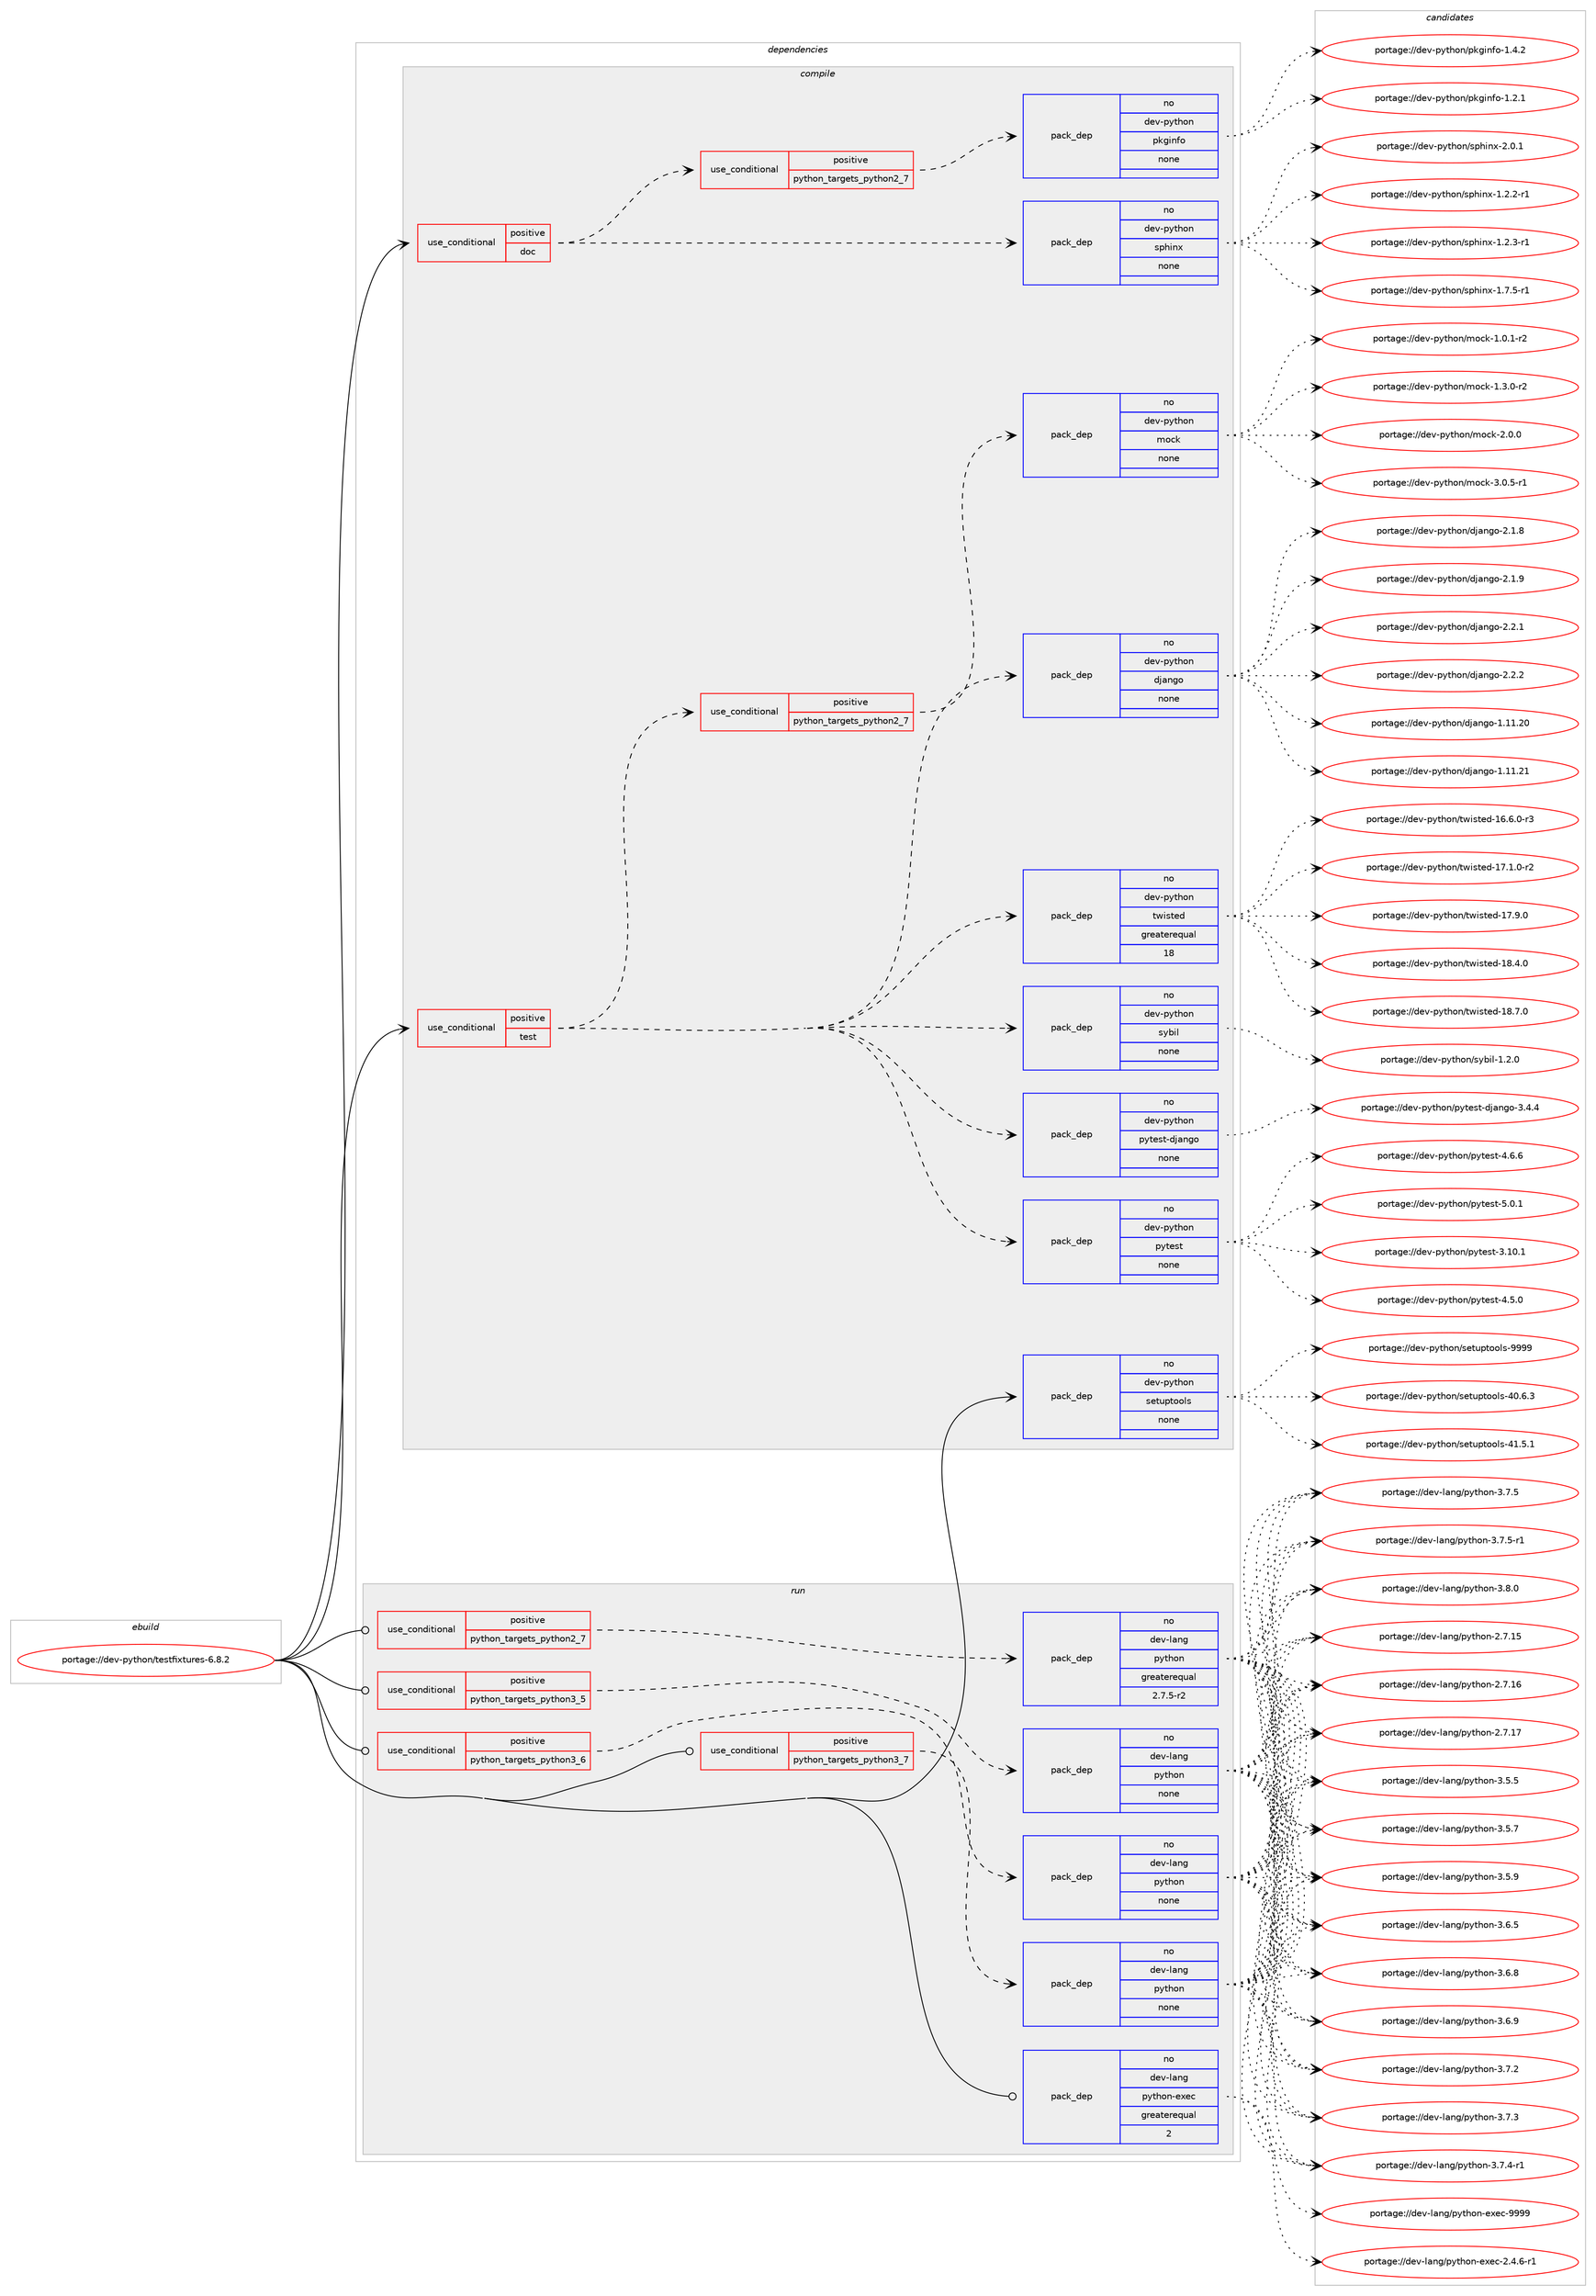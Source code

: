 digraph prolog {

# *************
# Graph options
# *************

newrank=true;
concentrate=true;
compound=true;
graph [rankdir=LR,fontname=Helvetica,fontsize=10,ranksep=1.5];#, ranksep=2.5, nodesep=0.2];
edge  [arrowhead=vee];
node  [fontname=Helvetica,fontsize=10];

# **********
# The ebuild
# **********

subgraph cluster_leftcol {
color=gray;
rank=same;
label=<<i>ebuild</i>>;
id [label="portage://dev-python/testfixtures-6.8.2", color=red, width=4, href="../dev-python/testfixtures-6.8.2.svg"];
}

# ****************
# The dependencies
# ****************

subgraph cluster_midcol {
color=gray;
label=<<i>dependencies</i>>;
subgraph cluster_compile {
fillcolor="#eeeeee";
style=filled;
label=<<i>compile</i>>;
subgraph cond39669 {
dependency175450 [label=<<TABLE BORDER="0" CELLBORDER="1" CELLSPACING="0" CELLPADDING="4"><TR><TD ROWSPAN="3" CELLPADDING="10">use_conditional</TD></TR><TR><TD>positive</TD></TR><TR><TD>doc</TD></TR></TABLE>>, shape=none, color=red];
subgraph pack132377 {
dependency175451 [label=<<TABLE BORDER="0" CELLBORDER="1" CELLSPACING="0" CELLPADDING="4" WIDTH="220"><TR><TD ROWSPAN="6" CELLPADDING="30">pack_dep</TD></TR><TR><TD WIDTH="110">no</TD></TR><TR><TD>dev-python</TD></TR><TR><TD>sphinx</TD></TR><TR><TD>none</TD></TR><TR><TD></TD></TR></TABLE>>, shape=none, color=blue];
}
dependency175450:e -> dependency175451:w [weight=20,style="dashed",arrowhead="vee"];
subgraph cond39670 {
dependency175452 [label=<<TABLE BORDER="0" CELLBORDER="1" CELLSPACING="0" CELLPADDING="4"><TR><TD ROWSPAN="3" CELLPADDING="10">use_conditional</TD></TR><TR><TD>positive</TD></TR><TR><TD>python_targets_python2_7</TD></TR></TABLE>>, shape=none, color=red];
subgraph pack132378 {
dependency175453 [label=<<TABLE BORDER="0" CELLBORDER="1" CELLSPACING="0" CELLPADDING="4" WIDTH="220"><TR><TD ROWSPAN="6" CELLPADDING="30">pack_dep</TD></TR><TR><TD WIDTH="110">no</TD></TR><TR><TD>dev-python</TD></TR><TR><TD>pkginfo</TD></TR><TR><TD>none</TD></TR><TR><TD></TD></TR></TABLE>>, shape=none, color=blue];
}
dependency175452:e -> dependency175453:w [weight=20,style="dashed",arrowhead="vee"];
}
dependency175450:e -> dependency175452:w [weight=20,style="dashed",arrowhead="vee"];
}
id:e -> dependency175450:w [weight=20,style="solid",arrowhead="vee"];
subgraph cond39671 {
dependency175454 [label=<<TABLE BORDER="0" CELLBORDER="1" CELLSPACING="0" CELLPADDING="4"><TR><TD ROWSPAN="3" CELLPADDING="10">use_conditional</TD></TR><TR><TD>positive</TD></TR><TR><TD>test</TD></TR></TABLE>>, shape=none, color=red];
subgraph pack132379 {
dependency175455 [label=<<TABLE BORDER="0" CELLBORDER="1" CELLSPACING="0" CELLPADDING="4" WIDTH="220"><TR><TD ROWSPAN="6" CELLPADDING="30">pack_dep</TD></TR><TR><TD WIDTH="110">no</TD></TR><TR><TD>dev-python</TD></TR><TR><TD>django</TD></TR><TR><TD>none</TD></TR><TR><TD></TD></TR></TABLE>>, shape=none, color=blue];
}
dependency175454:e -> dependency175455:w [weight=20,style="dashed",arrowhead="vee"];
subgraph cond39672 {
dependency175456 [label=<<TABLE BORDER="0" CELLBORDER="1" CELLSPACING="0" CELLPADDING="4"><TR><TD ROWSPAN="3" CELLPADDING="10">use_conditional</TD></TR><TR><TD>positive</TD></TR><TR><TD>python_targets_python2_7</TD></TR></TABLE>>, shape=none, color=red];
subgraph pack132380 {
dependency175457 [label=<<TABLE BORDER="0" CELLBORDER="1" CELLSPACING="0" CELLPADDING="4" WIDTH="220"><TR><TD ROWSPAN="6" CELLPADDING="30">pack_dep</TD></TR><TR><TD WIDTH="110">no</TD></TR><TR><TD>dev-python</TD></TR><TR><TD>mock</TD></TR><TR><TD>none</TD></TR><TR><TD></TD></TR></TABLE>>, shape=none, color=blue];
}
dependency175456:e -> dependency175457:w [weight=20,style="dashed",arrowhead="vee"];
}
dependency175454:e -> dependency175456:w [weight=20,style="dashed",arrowhead="vee"];
subgraph pack132381 {
dependency175458 [label=<<TABLE BORDER="0" CELLBORDER="1" CELLSPACING="0" CELLPADDING="4" WIDTH="220"><TR><TD ROWSPAN="6" CELLPADDING="30">pack_dep</TD></TR><TR><TD WIDTH="110">no</TD></TR><TR><TD>dev-python</TD></TR><TR><TD>pytest</TD></TR><TR><TD>none</TD></TR><TR><TD></TD></TR></TABLE>>, shape=none, color=blue];
}
dependency175454:e -> dependency175458:w [weight=20,style="dashed",arrowhead="vee"];
subgraph pack132382 {
dependency175459 [label=<<TABLE BORDER="0" CELLBORDER="1" CELLSPACING="0" CELLPADDING="4" WIDTH="220"><TR><TD ROWSPAN="6" CELLPADDING="30">pack_dep</TD></TR><TR><TD WIDTH="110">no</TD></TR><TR><TD>dev-python</TD></TR><TR><TD>pytest-django</TD></TR><TR><TD>none</TD></TR><TR><TD></TD></TR></TABLE>>, shape=none, color=blue];
}
dependency175454:e -> dependency175459:w [weight=20,style="dashed",arrowhead="vee"];
subgraph pack132383 {
dependency175460 [label=<<TABLE BORDER="0" CELLBORDER="1" CELLSPACING="0" CELLPADDING="4" WIDTH="220"><TR><TD ROWSPAN="6" CELLPADDING="30">pack_dep</TD></TR><TR><TD WIDTH="110">no</TD></TR><TR><TD>dev-python</TD></TR><TR><TD>sybil</TD></TR><TR><TD>none</TD></TR><TR><TD></TD></TR></TABLE>>, shape=none, color=blue];
}
dependency175454:e -> dependency175460:w [weight=20,style="dashed",arrowhead="vee"];
subgraph pack132384 {
dependency175461 [label=<<TABLE BORDER="0" CELLBORDER="1" CELLSPACING="0" CELLPADDING="4" WIDTH="220"><TR><TD ROWSPAN="6" CELLPADDING="30">pack_dep</TD></TR><TR><TD WIDTH="110">no</TD></TR><TR><TD>dev-python</TD></TR><TR><TD>twisted</TD></TR><TR><TD>greaterequal</TD></TR><TR><TD>18</TD></TR></TABLE>>, shape=none, color=blue];
}
dependency175454:e -> dependency175461:w [weight=20,style="dashed",arrowhead="vee"];
}
id:e -> dependency175454:w [weight=20,style="solid",arrowhead="vee"];
subgraph pack132385 {
dependency175462 [label=<<TABLE BORDER="0" CELLBORDER="1" CELLSPACING="0" CELLPADDING="4" WIDTH="220"><TR><TD ROWSPAN="6" CELLPADDING="30">pack_dep</TD></TR><TR><TD WIDTH="110">no</TD></TR><TR><TD>dev-python</TD></TR><TR><TD>setuptools</TD></TR><TR><TD>none</TD></TR><TR><TD></TD></TR></TABLE>>, shape=none, color=blue];
}
id:e -> dependency175462:w [weight=20,style="solid",arrowhead="vee"];
}
subgraph cluster_compileandrun {
fillcolor="#eeeeee";
style=filled;
label=<<i>compile and run</i>>;
}
subgraph cluster_run {
fillcolor="#eeeeee";
style=filled;
label=<<i>run</i>>;
subgraph cond39673 {
dependency175463 [label=<<TABLE BORDER="0" CELLBORDER="1" CELLSPACING="0" CELLPADDING="4"><TR><TD ROWSPAN="3" CELLPADDING="10">use_conditional</TD></TR><TR><TD>positive</TD></TR><TR><TD>python_targets_python2_7</TD></TR></TABLE>>, shape=none, color=red];
subgraph pack132386 {
dependency175464 [label=<<TABLE BORDER="0" CELLBORDER="1" CELLSPACING="0" CELLPADDING="4" WIDTH="220"><TR><TD ROWSPAN="6" CELLPADDING="30">pack_dep</TD></TR><TR><TD WIDTH="110">no</TD></TR><TR><TD>dev-lang</TD></TR><TR><TD>python</TD></TR><TR><TD>greaterequal</TD></TR><TR><TD>2.7.5-r2</TD></TR></TABLE>>, shape=none, color=blue];
}
dependency175463:e -> dependency175464:w [weight=20,style="dashed",arrowhead="vee"];
}
id:e -> dependency175463:w [weight=20,style="solid",arrowhead="odot"];
subgraph cond39674 {
dependency175465 [label=<<TABLE BORDER="0" CELLBORDER="1" CELLSPACING="0" CELLPADDING="4"><TR><TD ROWSPAN="3" CELLPADDING="10">use_conditional</TD></TR><TR><TD>positive</TD></TR><TR><TD>python_targets_python3_5</TD></TR></TABLE>>, shape=none, color=red];
subgraph pack132387 {
dependency175466 [label=<<TABLE BORDER="0" CELLBORDER="1" CELLSPACING="0" CELLPADDING="4" WIDTH="220"><TR><TD ROWSPAN="6" CELLPADDING="30">pack_dep</TD></TR><TR><TD WIDTH="110">no</TD></TR><TR><TD>dev-lang</TD></TR><TR><TD>python</TD></TR><TR><TD>none</TD></TR><TR><TD></TD></TR></TABLE>>, shape=none, color=blue];
}
dependency175465:e -> dependency175466:w [weight=20,style="dashed",arrowhead="vee"];
}
id:e -> dependency175465:w [weight=20,style="solid",arrowhead="odot"];
subgraph cond39675 {
dependency175467 [label=<<TABLE BORDER="0" CELLBORDER="1" CELLSPACING="0" CELLPADDING="4"><TR><TD ROWSPAN="3" CELLPADDING="10">use_conditional</TD></TR><TR><TD>positive</TD></TR><TR><TD>python_targets_python3_6</TD></TR></TABLE>>, shape=none, color=red];
subgraph pack132388 {
dependency175468 [label=<<TABLE BORDER="0" CELLBORDER="1" CELLSPACING="0" CELLPADDING="4" WIDTH="220"><TR><TD ROWSPAN="6" CELLPADDING="30">pack_dep</TD></TR><TR><TD WIDTH="110">no</TD></TR><TR><TD>dev-lang</TD></TR><TR><TD>python</TD></TR><TR><TD>none</TD></TR><TR><TD></TD></TR></TABLE>>, shape=none, color=blue];
}
dependency175467:e -> dependency175468:w [weight=20,style="dashed",arrowhead="vee"];
}
id:e -> dependency175467:w [weight=20,style="solid",arrowhead="odot"];
subgraph cond39676 {
dependency175469 [label=<<TABLE BORDER="0" CELLBORDER="1" CELLSPACING="0" CELLPADDING="4"><TR><TD ROWSPAN="3" CELLPADDING="10">use_conditional</TD></TR><TR><TD>positive</TD></TR><TR><TD>python_targets_python3_7</TD></TR></TABLE>>, shape=none, color=red];
subgraph pack132389 {
dependency175470 [label=<<TABLE BORDER="0" CELLBORDER="1" CELLSPACING="0" CELLPADDING="4" WIDTH="220"><TR><TD ROWSPAN="6" CELLPADDING="30">pack_dep</TD></TR><TR><TD WIDTH="110">no</TD></TR><TR><TD>dev-lang</TD></TR><TR><TD>python</TD></TR><TR><TD>none</TD></TR><TR><TD></TD></TR></TABLE>>, shape=none, color=blue];
}
dependency175469:e -> dependency175470:w [weight=20,style="dashed",arrowhead="vee"];
}
id:e -> dependency175469:w [weight=20,style="solid",arrowhead="odot"];
subgraph pack132390 {
dependency175471 [label=<<TABLE BORDER="0" CELLBORDER="1" CELLSPACING="0" CELLPADDING="4" WIDTH="220"><TR><TD ROWSPAN="6" CELLPADDING="30">pack_dep</TD></TR><TR><TD WIDTH="110">no</TD></TR><TR><TD>dev-lang</TD></TR><TR><TD>python-exec</TD></TR><TR><TD>greaterequal</TD></TR><TR><TD>2</TD></TR></TABLE>>, shape=none, color=blue];
}
id:e -> dependency175471:w [weight=20,style="solid",arrowhead="odot"];
}
}

# **************
# The candidates
# **************

subgraph cluster_choices {
rank=same;
color=gray;
label=<<i>candidates</i>>;

subgraph choice132377 {
color=black;
nodesep=1;
choiceportage10010111845112121116104111110471151121041051101204549465046504511449 [label="portage://dev-python/sphinx-1.2.2-r1", color=red, width=4,href="../dev-python/sphinx-1.2.2-r1.svg"];
choiceportage10010111845112121116104111110471151121041051101204549465046514511449 [label="portage://dev-python/sphinx-1.2.3-r1", color=red, width=4,href="../dev-python/sphinx-1.2.3-r1.svg"];
choiceportage10010111845112121116104111110471151121041051101204549465546534511449 [label="portage://dev-python/sphinx-1.7.5-r1", color=red, width=4,href="../dev-python/sphinx-1.7.5-r1.svg"];
choiceportage1001011184511212111610411111047115112104105110120455046484649 [label="portage://dev-python/sphinx-2.0.1", color=red, width=4,href="../dev-python/sphinx-2.0.1.svg"];
dependency175451:e -> choiceportage10010111845112121116104111110471151121041051101204549465046504511449:w [style=dotted,weight="100"];
dependency175451:e -> choiceportage10010111845112121116104111110471151121041051101204549465046514511449:w [style=dotted,weight="100"];
dependency175451:e -> choiceportage10010111845112121116104111110471151121041051101204549465546534511449:w [style=dotted,weight="100"];
dependency175451:e -> choiceportage1001011184511212111610411111047115112104105110120455046484649:w [style=dotted,weight="100"];
}
subgraph choice132378 {
color=black;
nodesep=1;
choiceportage1001011184511212111610411111047112107103105110102111454946504649 [label="portage://dev-python/pkginfo-1.2.1", color=red, width=4,href="../dev-python/pkginfo-1.2.1.svg"];
choiceportage1001011184511212111610411111047112107103105110102111454946524650 [label="portage://dev-python/pkginfo-1.4.2", color=red, width=4,href="../dev-python/pkginfo-1.4.2.svg"];
dependency175453:e -> choiceportage1001011184511212111610411111047112107103105110102111454946504649:w [style=dotted,weight="100"];
dependency175453:e -> choiceportage1001011184511212111610411111047112107103105110102111454946524650:w [style=dotted,weight="100"];
}
subgraph choice132379 {
color=black;
nodesep=1;
choiceportage1001011184511212111610411111047100106971101031114549464949465048 [label="portage://dev-python/django-1.11.20", color=red, width=4,href="../dev-python/django-1.11.20.svg"];
choiceportage1001011184511212111610411111047100106971101031114549464949465049 [label="portage://dev-python/django-1.11.21", color=red, width=4,href="../dev-python/django-1.11.21.svg"];
choiceportage100101118451121211161041111104710010697110103111455046494656 [label="portage://dev-python/django-2.1.8", color=red, width=4,href="../dev-python/django-2.1.8.svg"];
choiceportage100101118451121211161041111104710010697110103111455046494657 [label="portage://dev-python/django-2.1.9", color=red, width=4,href="../dev-python/django-2.1.9.svg"];
choiceportage100101118451121211161041111104710010697110103111455046504649 [label="portage://dev-python/django-2.2.1", color=red, width=4,href="../dev-python/django-2.2.1.svg"];
choiceportage100101118451121211161041111104710010697110103111455046504650 [label="portage://dev-python/django-2.2.2", color=red, width=4,href="../dev-python/django-2.2.2.svg"];
dependency175455:e -> choiceportage1001011184511212111610411111047100106971101031114549464949465048:w [style=dotted,weight="100"];
dependency175455:e -> choiceportage1001011184511212111610411111047100106971101031114549464949465049:w [style=dotted,weight="100"];
dependency175455:e -> choiceportage100101118451121211161041111104710010697110103111455046494656:w [style=dotted,weight="100"];
dependency175455:e -> choiceportage100101118451121211161041111104710010697110103111455046494657:w [style=dotted,weight="100"];
dependency175455:e -> choiceportage100101118451121211161041111104710010697110103111455046504649:w [style=dotted,weight="100"];
dependency175455:e -> choiceportage100101118451121211161041111104710010697110103111455046504650:w [style=dotted,weight="100"];
}
subgraph choice132380 {
color=black;
nodesep=1;
choiceportage1001011184511212111610411111047109111991074549464846494511450 [label="portage://dev-python/mock-1.0.1-r2", color=red, width=4,href="../dev-python/mock-1.0.1-r2.svg"];
choiceportage1001011184511212111610411111047109111991074549465146484511450 [label="portage://dev-python/mock-1.3.0-r2", color=red, width=4,href="../dev-python/mock-1.3.0-r2.svg"];
choiceportage100101118451121211161041111104710911199107455046484648 [label="portage://dev-python/mock-2.0.0", color=red, width=4,href="../dev-python/mock-2.0.0.svg"];
choiceportage1001011184511212111610411111047109111991074551464846534511449 [label="portage://dev-python/mock-3.0.5-r1", color=red, width=4,href="../dev-python/mock-3.0.5-r1.svg"];
dependency175457:e -> choiceportage1001011184511212111610411111047109111991074549464846494511450:w [style=dotted,weight="100"];
dependency175457:e -> choiceportage1001011184511212111610411111047109111991074549465146484511450:w [style=dotted,weight="100"];
dependency175457:e -> choiceportage100101118451121211161041111104710911199107455046484648:w [style=dotted,weight="100"];
dependency175457:e -> choiceportage1001011184511212111610411111047109111991074551464846534511449:w [style=dotted,weight="100"];
}
subgraph choice132381 {
color=black;
nodesep=1;
choiceportage100101118451121211161041111104711212111610111511645514649484649 [label="portage://dev-python/pytest-3.10.1", color=red, width=4,href="../dev-python/pytest-3.10.1.svg"];
choiceportage1001011184511212111610411111047112121116101115116455246534648 [label="portage://dev-python/pytest-4.5.0", color=red, width=4,href="../dev-python/pytest-4.5.0.svg"];
choiceportage1001011184511212111610411111047112121116101115116455246544654 [label="portage://dev-python/pytest-4.6.6", color=red, width=4,href="../dev-python/pytest-4.6.6.svg"];
choiceportage1001011184511212111610411111047112121116101115116455346484649 [label="portage://dev-python/pytest-5.0.1", color=red, width=4,href="../dev-python/pytest-5.0.1.svg"];
dependency175458:e -> choiceportage100101118451121211161041111104711212111610111511645514649484649:w [style=dotted,weight="100"];
dependency175458:e -> choiceportage1001011184511212111610411111047112121116101115116455246534648:w [style=dotted,weight="100"];
dependency175458:e -> choiceportage1001011184511212111610411111047112121116101115116455246544654:w [style=dotted,weight="100"];
dependency175458:e -> choiceportage1001011184511212111610411111047112121116101115116455346484649:w [style=dotted,weight="100"];
}
subgraph choice132382 {
color=black;
nodesep=1;
choiceportage10010111845112121116104111110471121211161011151164510010697110103111455146524652 [label="portage://dev-python/pytest-django-3.4.4", color=red, width=4,href="../dev-python/pytest-django-3.4.4.svg"];
dependency175459:e -> choiceportage10010111845112121116104111110471121211161011151164510010697110103111455146524652:w [style=dotted,weight="100"];
}
subgraph choice132383 {
color=black;
nodesep=1;
choiceportage100101118451121211161041111104711512198105108454946504648 [label="portage://dev-python/sybil-1.2.0", color=red, width=4,href="../dev-python/sybil-1.2.0.svg"];
dependency175460:e -> choiceportage100101118451121211161041111104711512198105108454946504648:w [style=dotted,weight="100"];
}
subgraph choice132384 {
color=black;
nodesep=1;
choiceportage1001011184511212111610411111047116119105115116101100454954465446484511451 [label="portage://dev-python/twisted-16.6.0-r3", color=red, width=4,href="../dev-python/twisted-16.6.0-r3.svg"];
choiceportage1001011184511212111610411111047116119105115116101100454955464946484511450 [label="portage://dev-python/twisted-17.1.0-r2", color=red, width=4,href="../dev-python/twisted-17.1.0-r2.svg"];
choiceportage100101118451121211161041111104711611910511511610110045495546574648 [label="portage://dev-python/twisted-17.9.0", color=red, width=4,href="../dev-python/twisted-17.9.0.svg"];
choiceportage100101118451121211161041111104711611910511511610110045495646524648 [label="portage://dev-python/twisted-18.4.0", color=red, width=4,href="../dev-python/twisted-18.4.0.svg"];
choiceportage100101118451121211161041111104711611910511511610110045495646554648 [label="portage://dev-python/twisted-18.7.0", color=red, width=4,href="../dev-python/twisted-18.7.0.svg"];
dependency175461:e -> choiceportage1001011184511212111610411111047116119105115116101100454954465446484511451:w [style=dotted,weight="100"];
dependency175461:e -> choiceportage1001011184511212111610411111047116119105115116101100454955464946484511450:w [style=dotted,weight="100"];
dependency175461:e -> choiceportage100101118451121211161041111104711611910511511610110045495546574648:w [style=dotted,weight="100"];
dependency175461:e -> choiceportage100101118451121211161041111104711611910511511610110045495646524648:w [style=dotted,weight="100"];
dependency175461:e -> choiceportage100101118451121211161041111104711611910511511610110045495646554648:w [style=dotted,weight="100"];
}
subgraph choice132385 {
color=black;
nodesep=1;
choiceportage100101118451121211161041111104711510111611711211611111110811545524846544651 [label="portage://dev-python/setuptools-40.6.3", color=red, width=4,href="../dev-python/setuptools-40.6.3.svg"];
choiceportage100101118451121211161041111104711510111611711211611111110811545524946534649 [label="portage://dev-python/setuptools-41.5.1", color=red, width=4,href="../dev-python/setuptools-41.5.1.svg"];
choiceportage10010111845112121116104111110471151011161171121161111111081154557575757 [label="portage://dev-python/setuptools-9999", color=red, width=4,href="../dev-python/setuptools-9999.svg"];
dependency175462:e -> choiceportage100101118451121211161041111104711510111611711211611111110811545524846544651:w [style=dotted,weight="100"];
dependency175462:e -> choiceportage100101118451121211161041111104711510111611711211611111110811545524946534649:w [style=dotted,weight="100"];
dependency175462:e -> choiceportage10010111845112121116104111110471151011161171121161111111081154557575757:w [style=dotted,weight="100"];
}
subgraph choice132386 {
color=black;
nodesep=1;
choiceportage10010111845108971101034711212111610411111045504655464953 [label="portage://dev-lang/python-2.7.15", color=red, width=4,href="../dev-lang/python-2.7.15.svg"];
choiceportage10010111845108971101034711212111610411111045504655464954 [label="portage://dev-lang/python-2.7.16", color=red, width=4,href="../dev-lang/python-2.7.16.svg"];
choiceportage10010111845108971101034711212111610411111045504655464955 [label="portage://dev-lang/python-2.7.17", color=red, width=4,href="../dev-lang/python-2.7.17.svg"];
choiceportage100101118451089711010347112121116104111110455146534653 [label="portage://dev-lang/python-3.5.5", color=red, width=4,href="../dev-lang/python-3.5.5.svg"];
choiceportage100101118451089711010347112121116104111110455146534655 [label="portage://dev-lang/python-3.5.7", color=red, width=4,href="../dev-lang/python-3.5.7.svg"];
choiceportage100101118451089711010347112121116104111110455146534657 [label="portage://dev-lang/python-3.5.9", color=red, width=4,href="../dev-lang/python-3.5.9.svg"];
choiceportage100101118451089711010347112121116104111110455146544653 [label="portage://dev-lang/python-3.6.5", color=red, width=4,href="../dev-lang/python-3.6.5.svg"];
choiceportage100101118451089711010347112121116104111110455146544656 [label="portage://dev-lang/python-3.6.8", color=red, width=4,href="../dev-lang/python-3.6.8.svg"];
choiceportage100101118451089711010347112121116104111110455146544657 [label="portage://dev-lang/python-3.6.9", color=red, width=4,href="../dev-lang/python-3.6.9.svg"];
choiceportage100101118451089711010347112121116104111110455146554650 [label="portage://dev-lang/python-3.7.2", color=red, width=4,href="../dev-lang/python-3.7.2.svg"];
choiceportage100101118451089711010347112121116104111110455146554651 [label="portage://dev-lang/python-3.7.3", color=red, width=4,href="../dev-lang/python-3.7.3.svg"];
choiceportage1001011184510897110103471121211161041111104551465546524511449 [label="portage://dev-lang/python-3.7.4-r1", color=red, width=4,href="../dev-lang/python-3.7.4-r1.svg"];
choiceportage100101118451089711010347112121116104111110455146554653 [label="portage://dev-lang/python-3.7.5", color=red, width=4,href="../dev-lang/python-3.7.5.svg"];
choiceportage1001011184510897110103471121211161041111104551465546534511449 [label="portage://dev-lang/python-3.7.5-r1", color=red, width=4,href="../dev-lang/python-3.7.5-r1.svg"];
choiceportage100101118451089711010347112121116104111110455146564648 [label="portage://dev-lang/python-3.8.0", color=red, width=4,href="../dev-lang/python-3.8.0.svg"];
dependency175464:e -> choiceportage10010111845108971101034711212111610411111045504655464953:w [style=dotted,weight="100"];
dependency175464:e -> choiceportage10010111845108971101034711212111610411111045504655464954:w [style=dotted,weight="100"];
dependency175464:e -> choiceportage10010111845108971101034711212111610411111045504655464955:w [style=dotted,weight="100"];
dependency175464:e -> choiceportage100101118451089711010347112121116104111110455146534653:w [style=dotted,weight="100"];
dependency175464:e -> choiceportage100101118451089711010347112121116104111110455146534655:w [style=dotted,weight="100"];
dependency175464:e -> choiceportage100101118451089711010347112121116104111110455146534657:w [style=dotted,weight="100"];
dependency175464:e -> choiceportage100101118451089711010347112121116104111110455146544653:w [style=dotted,weight="100"];
dependency175464:e -> choiceportage100101118451089711010347112121116104111110455146544656:w [style=dotted,weight="100"];
dependency175464:e -> choiceportage100101118451089711010347112121116104111110455146544657:w [style=dotted,weight="100"];
dependency175464:e -> choiceportage100101118451089711010347112121116104111110455146554650:w [style=dotted,weight="100"];
dependency175464:e -> choiceportage100101118451089711010347112121116104111110455146554651:w [style=dotted,weight="100"];
dependency175464:e -> choiceportage1001011184510897110103471121211161041111104551465546524511449:w [style=dotted,weight="100"];
dependency175464:e -> choiceportage100101118451089711010347112121116104111110455146554653:w [style=dotted,weight="100"];
dependency175464:e -> choiceportage1001011184510897110103471121211161041111104551465546534511449:w [style=dotted,weight="100"];
dependency175464:e -> choiceportage100101118451089711010347112121116104111110455146564648:w [style=dotted,weight="100"];
}
subgraph choice132387 {
color=black;
nodesep=1;
choiceportage10010111845108971101034711212111610411111045504655464953 [label="portage://dev-lang/python-2.7.15", color=red, width=4,href="../dev-lang/python-2.7.15.svg"];
choiceportage10010111845108971101034711212111610411111045504655464954 [label="portage://dev-lang/python-2.7.16", color=red, width=4,href="../dev-lang/python-2.7.16.svg"];
choiceportage10010111845108971101034711212111610411111045504655464955 [label="portage://dev-lang/python-2.7.17", color=red, width=4,href="../dev-lang/python-2.7.17.svg"];
choiceportage100101118451089711010347112121116104111110455146534653 [label="portage://dev-lang/python-3.5.5", color=red, width=4,href="../dev-lang/python-3.5.5.svg"];
choiceportage100101118451089711010347112121116104111110455146534655 [label="portage://dev-lang/python-3.5.7", color=red, width=4,href="../dev-lang/python-3.5.7.svg"];
choiceportage100101118451089711010347112121116104111110455146534657 [label="portage://dev-lang/python-3.5.9", color=red, width=4,href="../dev-lang/python-3.5.9.svg"];
choiceportage100101118451089711010347112121116104111110455146544653 [label="portage://dev-lang/python-3.6.5", color=red, width=4,href="../dev-lang/python-3.6.5.svg"];
choiceportage100101118451089711010347112121116104111110455146544656 [label="portage://dev-lang/python-3.6.8", color=red, width=4,href="../dev-lang/python-3.6.8.svg"];
choiceportage100101118451089711010347112121116104111110455146544657 [label="portage://dev-lang/python-3.6.9", color=red, width=4,href="../dev-lang/python-3.6.9.svg"];
choiceportage100101118451089711010347112121116104111110455146554650 [label="portage://dev-lang/python-3.7.2", color=red, width=4,href="../dev-lang/python-3.7.2.svg"];
choiceportage100101118451089711010347112121116104111110455146554651 [label="portage://dev-lang/python-3.7.3", color=red, width=4,href="../dev-lang/python-3.7.3.svg"];
choiceportage1001011184510897110103471121211161041111104551465546524511449 [label="portage://dev-lang/python-3.7.4-r1", color=red, width=4,href="../dev-lang/python-3.7.4-r1.svg"];
choiceportage100101118451089711010347112121116104111110455146554653 [label="portage://dev-lang/python-3.7.5", color=red, width=4,href="../dev-lang/python-3.7.5.svg"];
choiceportage1001011184510897110103471121211161041111104551465546534511449 [label="portage://dev-lang/python-3.7.5-r1", color=red, width=4,href="../dev-lang/python-3.7.5-r1.svg"];
choiceportage100101118451089711010347112121116104111110455146564648 [label="portage://dev-lang/python-3.8.0", color=red, width=4,href="../dev-lang/python-3.8.0.svg"];
dependency175466:e -> choiceportage10010111845108971101034711212111610411111045504655464953:w [style=dotted,weight="100"];
dependency175466:e -> choiceportage10010111845108971101034711212111610411111045504655464954:w [style=dotted,weight="100"];
dependency175466:e -> choiceportage10010111845108971101034711212111610411111045504655464955:w [style=dotted,weight="100"];
dependency175466:e -> choiceportage100101118451089711010347112121116104111110455146534653:w [style=dotted,weight="100"];
dependency175466:e -> choiceportage100101118451089711010347112121116104111110455146534655:w [style=dotted,weight="100"];
dependency175466:e -> choiceportage100101118451089711010347112121116104111110455146534657:w [style=dotted,weight="100"];
dependency175466:e -> choiceportage100101118451089711010347112121116104111110455146544653:w [style=dotted,weight="100"];
dependency175466:e -> choiceportage100101118451089711010347112121116104111110455146544656:w [style=dotted,weight="100"];
dependency175466:e -> choiceportage100101118451089711010347112121116104111110455146544657:w [style=dotted,weight="100"];
dependency175466:e -> choiceportage100101118451089711010347112121116104111110455146554650:w [style=dotted,weight="100"];
dependency175466:e -> choiceportage100101118451089711010347112121116104111110455146554651:w [style=dotted,weight="100"];
dependency175466:e -> choiceportage1001011184510897110103471121211161041111104551465546524511449:w [style=dotted,weight="100"];
dependency175466:e -> choiceportage100101118451089711010347112121116104111110455146554653:w [style=dotted,weight="100"];
dependency175466:e -> choiceportage1001011184510897110103471121211161041111104551465546534511449:w [style=dotted,weight="100"];
dependency175466:e -> choiceportage100101118451089711010347112121116104111110455146564648:w [style=dotted,weight="100"];
}
subgraph choice132388 {
color=black;
nodesep=1;
choiceportage10010111845108971101034711212111610411111045504655464953 [label="portage://dev-lang/python-2.7.15", color=red, width=4,href="../dev-lang/python-2.7.15.svg"];
choiceportage10010111845108971101034711212111610411111045504655464954 [label="portage://dev-lang/python-2.7.16", color=red, width=4,href="../dev-lang/python-2.7.16.svg"];
choiceportage10010111845108971101034711212111610411111045504655464955 [label="portage://dev-lang/python-2.7.17", color=red, width=4,href="../dev-lang/python-2.7.17.svg"];
choiceportage100101118451089711010347112121116104111110455146534653 [label="portage://dev-lang/python-3.5.5", color=red, width=4,href="../dev-lang/python-3.5.5.svg"];
choiceportage100101118451089711010347112121116104111110455146534655 [label="portage://dev-lang/python-3.5.7", color=red, width=4,href="../dev-lang/python-3.5.7.svg"];
choiceportage100101118451089711010347112121116104111110455146534657 [label="portage://dev-lang/python-3.5.9", color=red, width=4,href="../dev-lang/python-3.5.9.svg"];
choiceportage100101118451089711010347112121116104111110455146544653 [label="portage://dev-lang/python-3.6.5", color=red, width=4,href="../dev-lang/python-3.6.5.svg"];
choiceportage100101118451089711010347112121116104111110455146544656 [label="portage://dev-lang/python-3.6.8", color=red, width=4,href="../dev-lang/python-3.6.8.svg"];
choiceportage100101118451089711010347112121116104111110455146544657 [label="portage://dev-lang/python-3.6.9", color=red, width=4,href="../dev-lang/python-3.6.9.svg"];
choiceportage100101118451089711010347112121116104111110455146554650 [label="portage://dev-lang/python-3.7.2", color=red, width=4,href="../dev-lang/python-3.7.2.svg"];
choiceportage100101118451089711010347112121116104111110455146554651 [label="portage://dev-lang/python-3.7.3", color=red, width=4,href="../dev-lang/python-3.7.3.svg"];
choiceportage1001011184510897110103471121211161041111104551465546524511449 [label="portage://dev-lang/python-3.7.4-r1", color=red, width=4,href="../dev-lang/python-3.7.4-r1.svg"];
choiceportage100101118451089711010347112121116104111110455146554653 [label="portage://dev-lang/python-3.7.5", color=red, width=4,href="../dev-lang/python-3.7.5.svg"];
choiceportage1001011184510897110103471121211161041111104551465546534511449 [label="portage://dev-lang/python-3.7.5-r1", color=red, width=4,href="../dev-lang/python-3.7.5-r1.svg"];
choiceportage100101118451089711010347112121116104111110455146564648 [label="portage://dev-lang/python-3.8.0", color=red, width=4,href="../dev-lang/python-3.8.0.svg"];
dependency175468:e -> choiceportage10010111845108971101034711212111610411111045504655464953:w [style=dotted,weight="100"];
dependency175468:e -> choiceportage10010111845108971101034711212111610411111045504655464954:w [style=dotted,weight="100"];
dependency175468:e -> choiceportage10010111845108971101034711212111610411111045504655464955:w [style=dotted,weight="100"];
dependency175468:e -> choiceportage100101118451089711010347112121116104111110455146534653:w [style=dotted,weight="100"];
dependency175468:e -> choiceportage100101118451089711010347112121116104111110455146534655:w [style=dotted,weight="100"];
dependency175468:e -> choiceportage100101118451089711010347112121116104111110455146534657:w [style=dotted,weight="100"];
dependency175468:e -> choiceportage100101118451089711010347112121116104111110455146544653:w [style=dotted,weight="100"];
dependency175468:e -> choiceportage100101118451089711010347112121116104111110455146544656:w [style=dotted,weight="100"];
dependency175468:e -> choiceportage100101118451089711010347112121116104111110455146544657:w [style=dotted,weight="100"];
dependency175468:e -> choiceportage100101118451089711010347112121116104111110455146554650:w [style=dotted,weight="100"];
dependency175468:e -> choiceportage100101118451089711010347112121116104111110455146554651:w [style=dotted,weight="100"];
dependency175468:e -> choiceportage1001011184510897110103471121211161041111104551465546524511449:w [style=dotted,weight="100"];
dependency175468:e -> choiceportage100101118451089711010347112121116104111110455146554653:w [style=dotted,weight="100"];
dependency175468:e -> choiceportage1001011184510897110103471121211161041111104551465546534511449:w [style=dotted,weight="100"];
dependency175468:e -> choiceportage100101118451089711010347112121116104111110455146564648:w [style=dotted,weight="100"];
}
subgraph choice132389 {
color=black;
nodesep=1;
choiceportage10010111845108971101034711212111610411111045504655464953 [label="portage://dev-lang/python-2.7.15", color=red, width=4,href="../dev-lang/python-2.7.15.svg"];
choiceportage10010111845108971101034711212111610411111045504655464954 [label="portage://dev-lang/python-2.7.16", color=red, width=4,href="../dev-lang/python-2.7.16.svg"];
choiceportage10010111845108971101034711212111610411111045504655464955 [label="portage://dev-lang/python-2.7.17", color=red, width=4,href="../dev-lang/python-2.7.17.svg"];
choiceportage100101118451089711010347112121116104111110455146534653 [label="portage://dev-lang/python-3.5.5", color=red, width=4,href="../dev-lang/python-3.5.5.svg"];
choiceportage100101118451089711010347112121116104111110455146534655 [label="portage://dev-lang/python-3.5.7", color=red, width=4,href="../dev-lang/python-3.5.7.svg"];
choiceportage100101118451089711010347112121116104111110455146534657 [label="portage://dev-lang/python-3.5.9", color=red, width=4,href="../dev-lang/python-3.5.9.svg"];
choiceportage100101118451089711010347112121116104111110455146544653 [label="portage://dev-lang/python-3.6.5", color=red, width=4,href="../dev-lang/python-3.6.5.svg"];
choiceportage100101118451089711010347112121116104111110455146544656 [label="portage://dev-lang/python-3.6.8", color=red, width=4,href="../dev-lang/python-3.6.8.svg"];
choiceportage100101118451089711010347112121116104111110455146544657 [label="portage://dev-lang/python-3.6.9", color=red, width=4,href="../dev-lang/python-3.6.9.svg"];
choiceportage100101118451089711010347112121116104111110455146554650 [label="portage://dev-lang/python-3.7.2", color=red, width=4,href="../dev-lang/python-3.7.2.svg"];
choiceportage100101118451089711010347112121116104111110455146554651 [label="portage://dev-lang/python-3.7.3", color=red, width=4,href="../dev-lang/python-3.7.3.svg"];
choiceportage1001011184510897110103471121211161041111104551465546524511449 [label="portage://dev-lang/python-3.7.4-r1", color=red, width=4,href="../dev-lang/python-3.7.4-r1.svg"];
choiceportage100101118451089711010347112121116104111110455146554653 [label="portage://dev-lang/python-3.7.5", color=red, width=4,href="../dev-lang/python-3.7.5.svg"];
choiceportage1001011184510897110103471121211161041111104551465546534511449 [label="portage://dev-lang/python-3.7.5-r1", color=red, width=4,href="../dev-lang/python-3.7.5-r1.svg"];
choiceportage100101118451089711010347112121116104111110455146564648 [label="portage://dev-lang/python-3.8.0", color=red, width=4,href="../dev-lang/python-3.8.0.svg"];
dependency175470:e -> choiceportage10010111845108971101034711212111610411111045504655464953:w [style=dotted,weight="100"];
dependency175470:e -> choiceportage10010111845108971101034711212111610411111045504655464954:w [style=dotted,weight="100"];
dependency175470:e -> choiceportage10010111845108971101034711212111610411111045504655464955:w [style=dotted,weight="100"];
dependency175470:e -> choiceportage100101118451089711010347112121116104111110455146534653:w [style=dotted,weight="100"];
dependency175470:e -> choiceportage100101118451089711010347112121116104111110455146534655:w [style=dotted,weight="100"];
dependency175470:e -> choiceportage100101118451089711010347112121116104111110455146534657:w [style=dotted,weight="100"];
dependency175470:e -> choiceportage100101118451089711010347112121116104111110455146544653:w [style=dotted,weight="100"];
dependency175470:e -> choiceportage100101118451089711010347112121116104111110455146544656:w [style=dotted,weight="100"];
dependency175470:e -> choiceportage100101118451089711010347112121116104111110455146544657:w [style=dotted,weight="100"];
dependency175470:e -> choiceportage100101118451089711010347112121116104111110455146554650:w [style=dotted,weight="100"];
dependency175470:e -> choiceportage100101118451089711010347112121116104111110455146554651:w [style=dotted,weight="100"];
dependency175470:e -> choiceportage1001011184510897110103471121211161041111104551465546524511449:w [style=dotted,weight="100"];
dependency175470:e -> choiceportage100101118451089711010347112121116104111110455146554653:w [style=dotted,weight="100"];
dependency175470:e -> choiceportage1001011184510897110103471121211161041111104551465546534511449:w [style=dotted,weight="100"];
dependency175470:e -> choiceportage100101118451089711010347112121116104111110455146564648:w [style=dotted,weight="100"];
}
subgraph choice132390 {
color=black;
nodesep=1;
choiceportage10010111845108971101034711212111610411111045101120101994550465246544511449 [label="portage://dev-lang/python-exec-2.4.6-r1", color=red, width=4,href="../dev-lang/python-exec-2.4.6-r1.svg"];
choiceportage10010111845108971101034711212111610411111045101120101994557575757 [label="portage://dev-lang/python-exec-9999", color=red, width=4,href="../dev-lang/python-exec-9999.svg"];
dependency175471:e -> choiceportage10010111845108971101034711212111610411111045101120101994550465246544511449:w [style=dotted,weight="100"];
dependency175471:e -> choiceportage10010111845108971101034711212111610411111045101120101994557575757:w [style=dotted,weight="100"];
}
}

}
